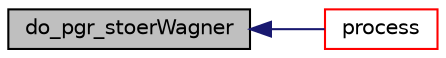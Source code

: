 digraph "do_pgr_stoerWagner"
{
  edge [fontname="Helvetica",fontsize="10",labelfontname="Helvetica",labelfontsize="10"];
  node [fontname="Helvetica",fontsize="10",shape=record];
  rankdir="LR";
  Node13 [label="do_pgr_stoerWagner",height=0.2,width=0.4,color="black", fillcolor="grey75", style="filled", fontcolor="black"];
  Node13 -> Node14 [dir="back",color="midnightblue",fontsize="10",style="solid",fontname="Helvetica"];
  Node14 [label="process",height=0.2,width=0.4,color="red", fillcolor="white", style="filled",URL="$stoerWagner_8c.html#a08833af7bd8da36be91be2cc7ebceb7d"];
}
